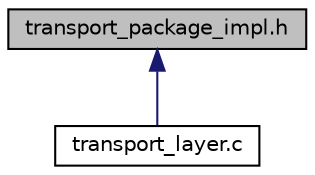 digraph "transport_package_impl.h"
{
  edge [fontname="Helvetica",fontsize="10",labelfontname="Helvetica",labelfontsize="10"];
  node [fontname="Helvetica",fontsize="10",shape=record];
  Node3 [label="transport_package_impl.h",height=0.2,width=0.4,color="black", fillcolor="grey75", style="filled", fontcolor="black"];
  Node3 -> Node4 [dir="back",color="midnightblue",fontsize="10",style="solid",fontname="Helvetica"];
  Node4 [label="transport_layer.c",height=0.2,width=0.4,color="black", fillcolor="white", style="filled",URL="$transport__layer_8c.html",tooltip="Contains the code implementation for the transport layer abstraction in the OSI-stack.  Students are required to implement the provided stubs within this file according to their own understanding of the transport layer. "];
}

